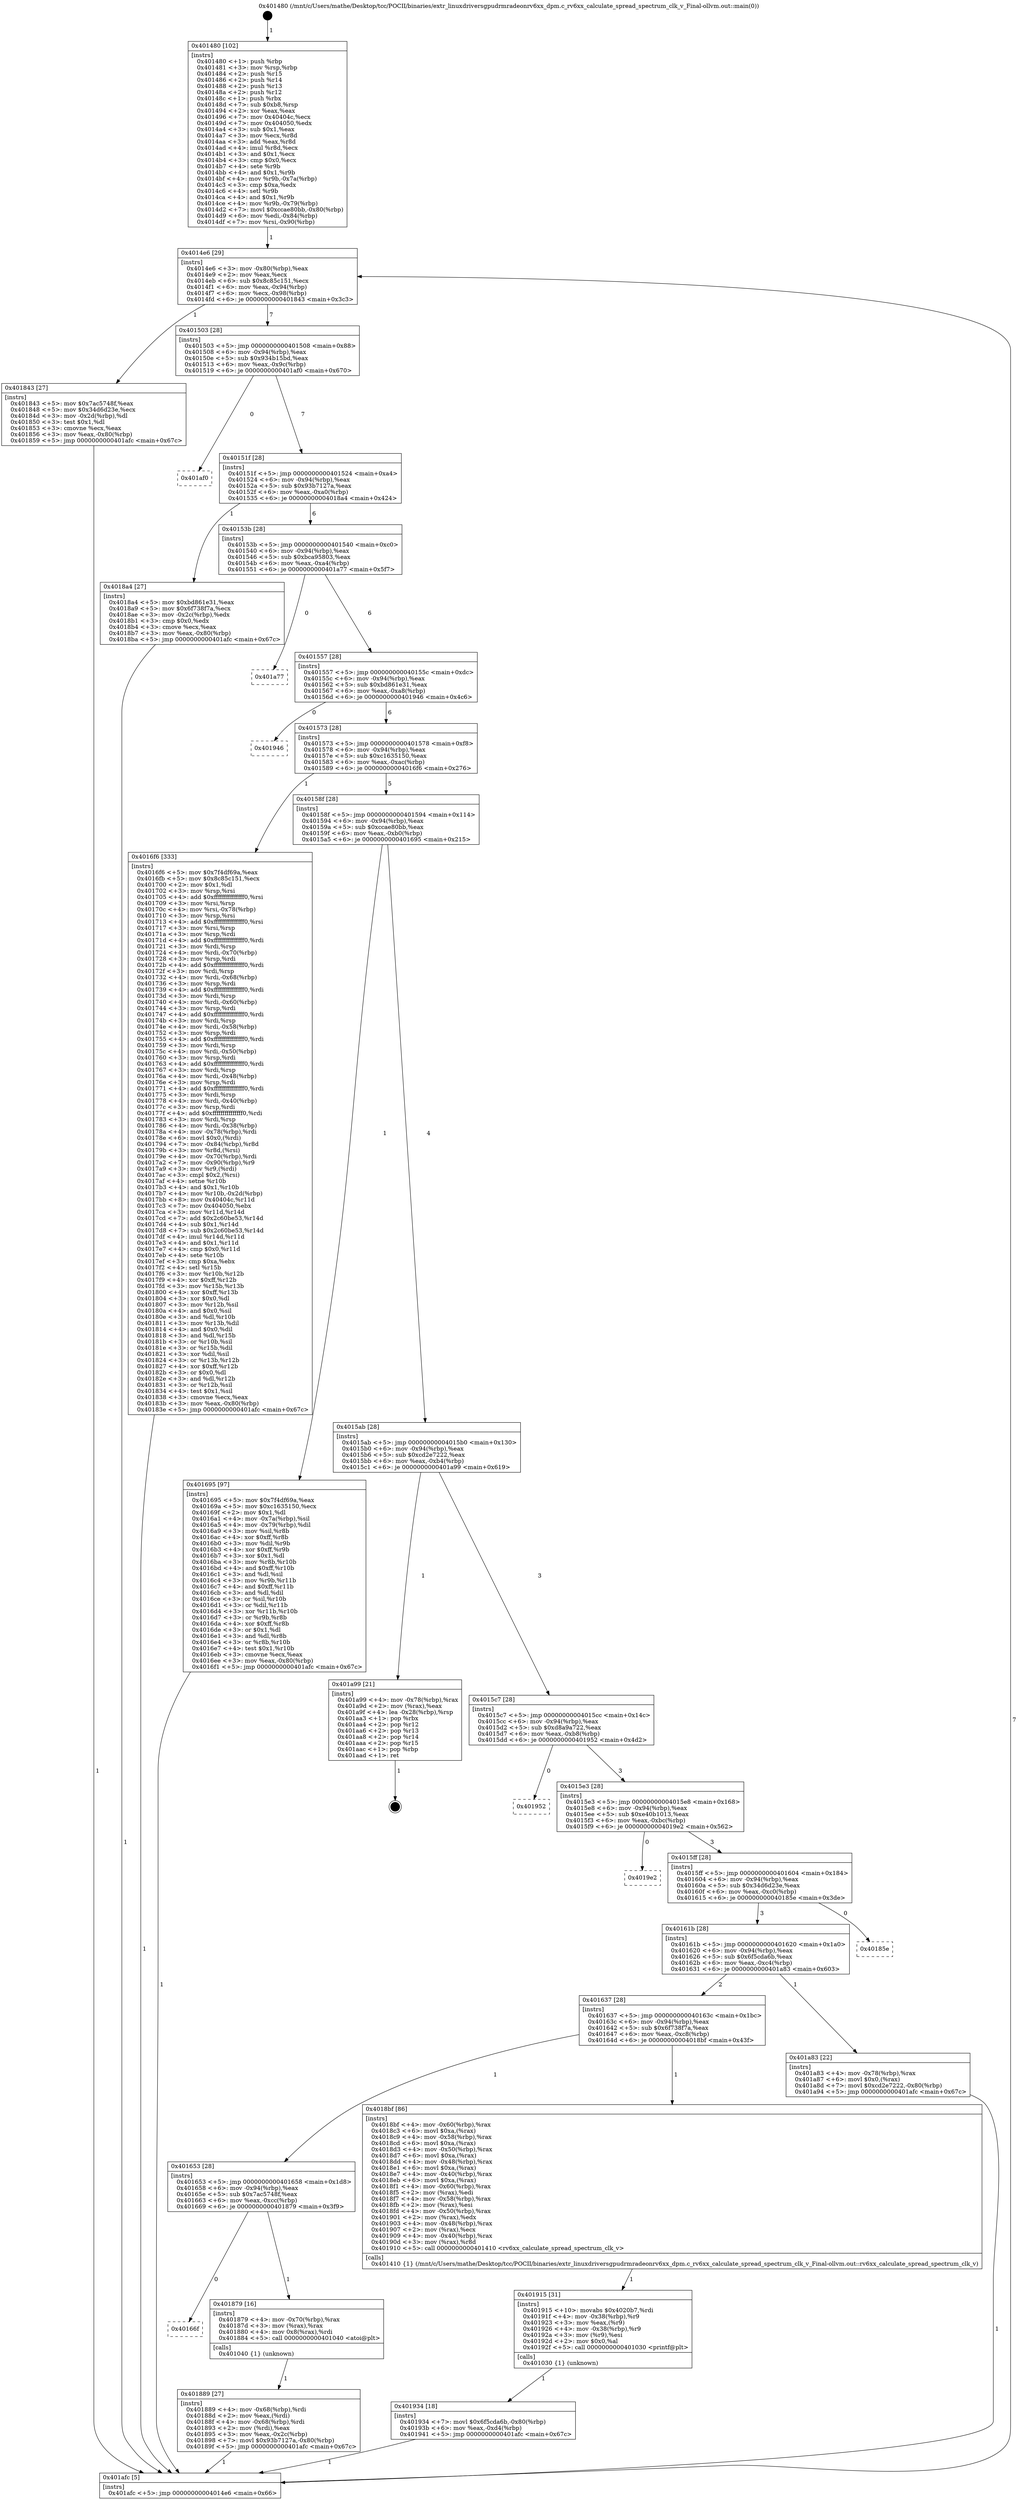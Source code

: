 digraph "0x401480" {
  label = "0x401480 (/mnt/c/Users/mathe/Desktop/tcc/POCII/binaries/extr_linuxdriversgpudrmradeonrv6xx_dpm.c_rv6xx_calculate_spread_spectrum_clk_v_Final-ollvm.out::main(0))"
  labelloc = "t"
  node[shape=record]

  Entry [label="",width=0.3,height=0.3,shape=circle,fillcolor=black,style=filled]
  "0x4014e6" [label="{
     0x4014e6 [29]\l
     | [instrs]\l
     &nbsp;&nbsp;0x4014e6 \<+3\>: mov -0x80(%rbp),%eax\l
     &nbsp;&nbsp;0x4014e9 \<+2\>: mov %eax,%ecx\l
     &nbsp;&nbsp;0x4014eb \<+6\>: sub $0x8c85c151,%ecx\l
     &nbsp;&nbsp;0x4014f1 \<+6\>: mov %eax,-0x94(%rbp)\l
     &nbsp;&nbsp;0x4014f7 \<+6\>: mov %ecx,-0x98(%rbp)\l
     &nbsp;&nbsp;0x4014fd \<+6\>: je 0000000000401843 \<main+0x3c3\>\l
  }"]
  "0x401843" [label="{
     0x401843 [27]\l
     | [instrs]\l
     &nbsp;&nbsp;0x401843 \<+5\>: mov $0x7ac5748f,%eax\l
     &nbsp;&nbsp;0x401848 \<+5\>: mov $0x34d6d23e,%ecx\l
     &nbsp;&nbsp;0x40184d \<+3\>: mov -0x2d(%rbp),%dl\l
     &nbsp;&nbsp;0x401850 \<+3\>: test $0x1,%dl\l
     &nbsp;&nbsp;0x401853 \<+3\>: cmovne %ecx,%eax\l
     &nbsp;&nbsp;0x401856 \<+3\>: mov %eax,-0x80(%rbp)\l
     &nbsp;&nbsp;0x401859 \<+5\>: jmp 0000000000401afc \<main+0x67c\>\l
  }"]
  "0x401503" [label="{
     0x401503 [28]\l
     | [instrs]\l
     &nbsp;&nbsp;0x401503 \<+5\>: jmp 0000000000401508 \<main+0x88\>\l
     &nbsp;&nbsp;0x401508 \<+6\>: mov -0x94(%rbp),%eax\l
     &nbsp;&nbsp;0x40150e \<+5\>: sub $0x934b15bd,%eax\l
     &nbsp;&nbsp;0x401513 \<+6\>: mov %eax,-0x9c(%rbp)\l
     &nbsp;&nbsp;0x401519 \<+6\>: je 0000000000401af0 \<main+0x670\>\l
  }"]
  Exit [label="",width=0.3,height=0.3,shape=circle,fillcolor=black,style=filled,peripheries=2]
  "0x401af0" [label="{
     0x401af0\l
  }", style=dashed]
  "0x40151f" [label="{
     0x40151f [28]\l
     | [instrs]\l
     &nbsp;&nbsp;0x40151f \<+5\>: jmp 0000000000401524 \<main+0xa4\>\l
     &nbsp;&nbsp;0x401524 \<+6\>: mov -0x94(%rbp),%eax\l
     &nbsp;&nbsp;0x40152a \<+5\>: sub $0x93b7127a,%eax\l
     &nbsp;&nbsp;0x40152f \<+6\>: mov %eax,-0xa0(%rbp)\l
     &nbsp;&nbsp;0x401535 \<+6\>: je 00000000004018a4 \<main+0x424\>\l
  }"]
  "0x401934" [label="{
     0x401934 [18]\l
     | [instrs]\l
     &nbsp;&nbsp;0x401934 \<+7\>: movl $0x6f5cda6b,-0x80(%rbp)\l
     &nbsp;&nbsp;0x40193b \<+6\>: mov %eax,-0xd4(%rbp)\l
     &nbsp;&nbsp;0x401941 \<+5\>: jmp 0000000000401afc \<main+0x67c\>\l
  }"]
  "0x4018a4" [label="{
     0x4018a4 [27]\l
     | [instrs]\l
     &nbsp;&nbsp;0x4018a4 \<+5\>: mov $0xbd861e31,%eax\l
     &nbsp;&nbsp;0x4018a9 \<+5\>: mov $0x6f738f7a,%ecx\l
     &nbsp;&nbsp;0x4018ae \<+3\>: mov -0x2c(%rbp),%edx\l
     &nbsp;&nbsp;0x4018b1 \<+3\>: cmp $0x0,%edx\l
     &nbsp;&nbsp;0x4018b4 \<+3\>: cmove %ecx,%eax\l
     &nbsp;&nbsp;0x4018b7 \<+3\>: mov %eax,-0x80(%rbp)\l
     &nbsp;&nbsp;0x4018ba \<+5\>: jmp 0000000000401afc \<main+0x67c\>\l
  }"]
  "0x40153b" [label="{
     0x40153b [28]\l
     | [instrs]\l
     &nbsp;&nbsp;0x40153b \<+5\>: jmp 0000000000401540 \<main+0xc0\>\l
     &nbsp;&nbsp;0x401540 \<+6\>: mov -0x94(%rbp),%eax\l
     &nbsp;&nbsp;0x401546 \<+5\>: sub $0xbca95803,%eax\l
     &nbsp;&nbsp;0x40154b \<+6\>: mov %eax,-0xa4(%rbp)\l
     &nbsp;&nbsp;0x401551 \<+6\>: je 0000000000401a77 \<main+0x5f7\>\l
  }"]
  "0x401915" [label="{
     0x401915 [31]\l
     | [instrs]\l
     &nbsp;&nbsp;0x401915 \<+10\>: movabs $0x4020b7,%rdi\l
     &nbsp;&nbsp;0x40191f \<+4\>: mov -0x38(%rbp),%r9\l
     &nbsp;&nbsp;0x401923 \<+3\>: mov %eax,(%r9)\l
     &nbsp;&nbsp;0x401926 \<+4\>: mov -0x38(%rbp),%r9\l
     &nbsp;&nbsp;0x40192a \<+3\>: mov (%r9),%esi\l
     &nbsp;&nbsp;0x40192d \<+2\>: mov $0x0,%al\l
     &nbsp;&nbsp;0x40192f \<+5\>: call 0000000000401030 \<printf@plt\>\l
     | [calls]\l
     &nbsp;&nbsp;0x401030 \{1\} (unknown)\l
  }"]
  "0x401a77" [label="{
     0x401a77\l
  }", style=dashed]
  "0x401557" [label="{
     0x401557 [28]\l
     | [instrs]\l
     &nbsp;&nbsp;0x401557 \<+5\>: jmp 000000000040155c \<main+0xdc\>\l
     &nbsp;&nbsp;0x40155c \<+6\>: mov -0x94(%rbp),%eax\l
     &nbsp;&nbsp;0x401562 \<+5\>: sub $0xbd861e31,%eax\l
     &nbsp;&nbsp;0x401567 \<+6\>: mov %eax,-0xa8(%rbp)\l
     &nbsp;&nbsp;0x40156d \<+6\>: je 0000000000401946 \<main+0x4c6\>\l
  }"]
  "0x401889" [label="{
     0x401889 [27]\l
     | [instrs]\l
     &nbsp;&nbsp;0x401889 \<+4\>: mov -0x68(%rbp),%rdi\l
     &nbsp;&nbsp;0x40188d \<+2\>: mov %eax,(%rdi)\l
     &nbsp;&nbsp;0x40188f \<+4\>: mov -0x68(%rbp),%rdi\l
     &nbsp;&nbsp;0x401893 \<+2\>: mov (%rdi),%eax\l
     &nbsp;&nbsp;0x401895 \<+3\>: mov %eax,-0x2c(%rbp)\l
     &nbsp;&nbsp;0x401898 \<+7\>: movl $0x93b7127a,-0x80(%rbp)\l
     &nbsp;&nbsp;0x40189f \<+5\>: jmp 0000000000401afc \<main+0x67c\>\l
  }"]
  "0x401946" [label="{
     0x401946\l
  }", style=dashed]
  "0x401573" [label="{
     0x401573 [28]\l
     | [instrs]\l
     &nbsp;&nbsp;0x401573 \<+5\>: jmp 0000000000401578 \<main+0xf8\>\l
     &nbsp;&nbsp;0x401578 \<+6\>: mov -0x94(%rbp),%eax\l
     &nbsp;&nbsp;0x40157e \<+5\>: sub $0xc1635150,%eax\l
     &nbsp;&nbsp;0x401583 \<+6\>: mov %eax,-0xac(%rbp)\l
     &nbsp;&nbsp;0x401589 \<+6\>: je 00000000004016f6 \<main+0x276\>\l
  }"]
  "0x40166f" [label="{
     0x40166f\l
  }", style=dashed]
  "0x4016f6" [label="{
     0x4016f6 [333]\l
     | [instrs]\l
     &nbsp;&nbsp;0x4016f6 \<+5\>: mov $0x7f4df69a,%eax\l
     &nbsp;&nbsp;0x4016fb \<+5\>: mov $0x8c85c151,%ecx\l
     &nbsp;&nbsp;0x401700 \<+2\>: mov $0x1,%dl\l
     &nbsp;&nbsp;0x401702 \<+3\>: mov %rsp,%rsi\l
     &nbsp;&nbsp;0x401705 \<+4\>: add $0xfffffffffffffff0,%rsi\l
     &nbsp;&nbsp;0x401709 \<+3\>: mov %rsi,%rsp\l
     &nbsp;&nbsp;0x40170c \<+4\>: mov %rsi,-0x78(%rbp)\l
     &nbsp;&nbsp;0x401710 \<+3\>: mov %rsp,%rsi\l
     &nbsp;&nbsp;0x401713 \<+4\>: add $0xfffffffffffffff0,%rsi\l
     &nbsp;&nbsp;0x401717 \<+3\>: mov %rsi,%rsp\l
     &nbsp;&nbsp;0x40171a \<+3\>: mov %rsp,%rdi\l
     &nbsp;&nbsp;0x40171d \<+4\>: add $0xfffffffffffffff0,%rdi\l
     &nbsp;&nbsp;0x401721 \<+3\>: mov %rdi,%rsp\l
     &nbsp;&nbsp;0x401724 \<+4\>: mov %rdi,-0x70(%rbp)\l
     &nbsp;&nbsp;0x401728 \<+3\>: mov %rsp,%rdi\l
     &nbsp;&nbsp;0x40172b \<+4\>: add $0xfffffffffffffff0,%rdi\l
     &nbsp;&nbsp;0x40172f \<+3\>: mov %rdi,%rsp\l
     &nbsp;&nbsp;0x401732 \<+4\>: mov %rdi,-0x68(%rbp)\l
     &nbsp;&nbsp;0x401736 \<+3\>: mov %rsp,%rdi\l
     &nbsp;&nbsp;0x401739 \<+4\>: add $0xfffffffffffffff0,%rdi\l
     &nbsp;&nbsp;0x40173d \<+3\>: mov %rdi,%rsp\l
     &nbsp;&nbsp;0x401740 \<+4\>: mov %rdi,-0x60(%rbp)\l
     &nbsp;&nbsp;0x401744 \<+3\>: mov %rsp,%rdi\l
     &nbsp;&nbsp;0x401747 \<+4\>: add $0xfffffffffffffff0,%rdi\l
     &nbsp;&nbsp;0x40174b \<+3\>: mov %rdi,%rsp\l
     &nbsp;&nbsp;0x40174e \<+4\>: mov %rdi,-0x58(%rbp)\l
     &nbsp;&nbsp;0x401752 \<+3\>: mov %rsp,%rdi\l
     &nbsp;&nbsp;0x401755 \<+4\>: add $0xfffffffffffffff0,%rdi\l
     &nbsp;&nbsp;0x401759 \<+3\>: mov %rdi,%rsp\l
     &nbsp;&nbsp;0x40175c \<+4\>: mov %rdi,-0x50(%rbp)\l
     &nbsp;&nbsp;0x401760 \<+3\>: mov %rsp,%rdi\l
     &nbsp;&nbsp;0x401763 \<+4\>: add $0xfffffffffffffff0,%rdi\l
     &nbsp;&nbsp;0x401767 \<+3\>: mov %rdi,%rsp\l
     &nbsp;&nbsp;0x40176a \<+4\>: mov %rdi,-0x48(%rbp)\l
     &nbsp;&nbsp;0x40176e \<+3\>: mov %rsp,%rdi\l
     &nbsp;&nbsp;0x401771 \<+4\>: add $0xfffffffffffffff0,%rdi\l
     &nbsp;&nbsp;0x401775 \<+3\>: mov %rdi,%rsp\l
     &nbsp;&nbsp;0x401778 \<+4\>: mov %rdi,-0x40(%rbp)\l
     &nbsp;&nbsp;0x40177c \<+3\>: mov %rsp,%rdi\l
     &nbsp;&nbsp;0x40177f \<+4\>: add $0xfffffffffffffff0,%rdi\l
     &nbsp;&nbsp;0x401783 \<+3\>: mov %rdi,%rsp\l
     &nbsp;&nbsp;0x401786 \<+4\>: mov %rdi,-0x38(%rbp)\l
     &nbsp;&nbsp;0x40178a \<+4\>: mov -0x78(%rbp),%rdi\l
     &nbsp;&nbsp;0x40178e \<+6\>: movl $0x0,(%rdi)\l
     &nbsp;&nbsp;0x401794 \<+7\>: mov -0x84(%rbp),%r8d\l
     &nbsp;&nbsp;0x40179b \<+3\>: mov %r8d,(%rsi)\l
     &nbsp;&nbsp;0x40179e \<+4\>: mov -0x70(%rbp),%rdi\l
     &nbsp;&nbsp;0x4017a2 \<+7\>: mov -0x90(%rbp),%r9\l
     &nbsp;&nbsp;0x4017a9 \<+3\>: mov %r9,(%rdi)\l
     &nbsp;&nbsp;0x4017ac \<+3\>: cmpl $0x2,(%rsi)\l
     &nbsp;&nbsp;0x4017af \<+4\>: setne %r10b\l
     &nbsp;&nbsp;0x4017b3 \<+4\>: and $0x1,%r10b\l
     &nbsp;&nbsp;0x4017b7 \<+4\>: mov %r10b,-0x2d(%rbp)\l
     &nbsp;&nbsp;0x4017bb \<+8\>: mov 0x40404c,%r11d\l
     &nbsp;&nbsp;0x4017c3 \<+7\>: mov 0x404050,%ebx\l
     &nbsp;&nbsp;0x4017ca \<+3\>: mov %r11d,%r14d\l
     &nbsp;&nbsp;0x4017cd \<+7\>: add $0x2c60be53,%r14d\l
     &nbsp;&nbsp;0x4017d4 \<+4\>: sub $0x1,%r14d\l
     &nbsp;&nbsp;0x4017d8 \<+7\>: sub $0x2c60be53,%r14d\l
     &nbsp;&nbsp;0x4017df \<+4\>: imul %r14d,%r11d\l
     &nbsp;&nbsp;0x4017e3 \<+4\>: and $0x1,%r11d\l
     &nbsp;&nbsp;0x4017e7 \<+4\>: cmp $0x0,%r11d\l
     &nbsp;&nbsp;0x4017eb \<+4\>: sete %r10b\l
     &nbsp;&nbsp;0x4017ef \<+3\>: cmp $0xa,%ebx\l
     &nbsp;&nbsp;0x4017f2 \<+4\>: setl %r15b\l
     &nbsp;&nbsp;0x4017f6 \<+3\>: mov %r10b,%r12b\l
     &nbsp;&nbsp;0x4017f9 \<+4\>: xor $0xff,%r12b\l
     &nbsp;&nbsp;0x4017fd \<+3\>: mov %r15b,%r13b\l
     &nbsp;&nbsp;0x401800 \<+4\>: xor $0xff,%r13b\l
     &nbsp;&nbsp;0x401804 \<+3\>: xor $0x0,%dl\l
     &nbsp;&nbsp;0x401807 \<+3\>: mov %r12b,%sil\l
     &nbsp;&nbsp;0x40180a \<+4\>: and $0x0,%sil\l
     &nbsp;&nbsp;0x40180e \<+3\>: and %dl,%r10b\l
     &nbsp;&nbsp;0x401811 \<+3\>: mov %r13b,%dil\l
     &nbsp;&nbsp;0x401814 \<+4\>: and $0x0,%dil\l
     &nbsp;&nbsp;0x401818 \<+3\>: and %dl,%r15b\l
     &nbsp;&nbsp;0x40181b \<+3\>: or %r10b,%sil\l
     &nbsp;&nbsp;0x40181e \<+3\>: or %r15b,%dil\l
     &nbsp;&nbsp;0x401821 \<+3\>: xor %dil,%sil\l
     &nbsp;&nbsp;0x401824 \<+3\>: or %r13b,%r12b\l
     &nbsp;&nbsp;0x401827 \<+4\>: xor $0xff,%r12b\l
     &nbsp;&nbsp;0x40182b \<+3\>: or $0x0,%dl\l
     &nbsp;&nbsp;0x40182e \<+3\>: and %dl,%r12b\l
     &nbsp;&nbsp;0x401831 \<+3\>: or %r12b,%sil\l
     &nbsp;&nbsp;0x401834 \<+4\>: test $0x1,%sil\l
     &nbsp;&nbsp;0x401838 \<+3\>: cmovne %ecx,%eax\l
     &nbsp;&nbsp;0x40183b \<+3\>: mov %eax,-0x80(%rbp)\l
     &nbsp;&nbsp;0x40183e \<+5\>: jmp 0000000000401afc \<main+0x67c\>\l
  }"]
  "0x40158f" [label="{
     0x40158f [28]\l
     | [instrs]\l
     &nbsp;&nbsp;0x40158f \<+5\>: jmp 0000000000401594 \<main+0x114\>\l
     &nbsp;&nbsp;0x401594 \<+6\>: mov -0x94(%rbp),%eax\l
     &nbsp;&nbsp;0x40159a \<+5\>: sub $0xccae80bb,%eax\l
     &nbsp;&nbsp;0x40159f \<+6\>: mov %eax,-0xb0(%rbp)\l
     &nbsp;&nbsp;0x4015a5 \<+6\>: je 0000000000401695 \<main+0x215\>\l
  }"]
  "0x401879" [label="{
     0x401879 [16]\l
     | [instrs]\l
     &nbsp;&nbsp;0x401879 \<+4\>: mov -0x70(%rbp),%rax\l
     &nbsp;&nbsp;0x40187d \<+3\>: mov (%rax),%rax\l
     &nbsp;&nbsp;0x401880 \<+4\>: mov 0x8(%rax),%rdi\l
     &nbsp;&nbsp;0x401884 \<+5\>: call 0000000000401040 \<atoi@plt\>\l
     | [calls]\l
     &nbsp;&nbsp;0x401040 \{1\} (unknown)\l
  }"]
  "0x401695" [label="{
     0x401695 [97]\l
     | [instrs]\l
     &nbsp;&nbsp;0x401695 \<+5\>: mov $0x7f4df69a,%eax\l
     &nbsp;&nbsp;0x40169a \<+5\>: mov $0xc1635150,%ecx\l
     &nbsp;&nbsp;0x40169f \<+2\>: mov $0x1,%dl\l
     &nbsp;&nbsp;0x4016a1 \<+4\>: mov -0x7a(%rbp),%sil\l
     &nbsp;&nbsp;0x4016a5 \<+4\>: mov -0x79(%rbp),%dil\l
     &nbsp;&nbsp;0x4016a9 \<+3\>: mov %sil,%r8b\l
     &nbsp;&nbsp;0x4016ac \<+4\>: xor $0xff,%r8b\l
     &nbsp;&nbsp;0x4016b0 \<+3\>: mov %dil,%r9b\l
     &nbsp;&nbsp;0x4016b3 \<+4\>: xor $0xff,%r9b\l
     &nbsp;&nbsp;0x4016b7 \<+3\>: xor $0x1,%dl\l
     &nbsp;&nbsp;0x4016ba \<+3\>: mov %r8b,%r10b\l
     &nbsp;&nbsp;0x4016bd \<+4\>: and $0xff,%r10b\l
     &nbsp;&nbsp;0x4016c1 \<+3\>: and %dl,%sil\l
     &nbsp;&nbsp;0x4016c4 \<+3\>: mov %r9b,%r11b\l
     &nbsp;&nbsp;0x4016c7 \<+4\>: and $0xff,%r11b\l
     &nbsp;&nbsp;0x4016cb \<+3\>: and %dl,%dil\l
     &nbsp;&nbsp;0x4016ce \<+3\>: or %sil,%r10b\l
     &nbsp;&nbsp;0x4016d1 \<+3\>: or %dil,%r11b\l
     &nbsp;&nbsp;0x4016d4 \<+3\>: xor %r11b,%r10b\l
     &nbsp;&nbsp;0x4016d7 \<+3\>: or %r9b,%r8b\l
     &nbsp;&nbsp;0x4016da \<+4\>: xor $0xff,%r8b\l
     &nbsp;&nbsp;0x4016de \<+3\>: or $0x1,%dl\l
     &nbsp;&nbsp;0x4016e1 \<+3\>: and %dl,%r8b\l
     &nbsp;&nbsp;0x4016e4 \<+3\>: or %r8b,%r10b\l
     &nbsp;&nbsp;0x4016e7 \<+4\>: test $0x1,%r10b\l
     &nbsp;&nbsp;0x4016eb \<+3\>: cmovne %ecx,%eax\l
     &nbsp;&nbsp;0x4016ee \<+3\>: mov %eax,-0x80(%rbp)\l
     &nbsp;&nbsp;0x4016f1 \<+5\>: jmp 0000000000401afc \<main+0x67c\>\l
  }"]
  "0x4015ab" [label="{
     0x4015ab [28]\l
     | [instrs]\l
     &nbsp;&nbsp;0x4015ab \<+5\>: jmp 00000000004015b0 \<main+0x130\>\l
     &nbsp;&nbsp;0x4015b0 \<+6\>: mov -0x94(%rbp),%eax\l
     &nbsp;&nbsp;0x4015b6 \<+5\>: sub $0xcd2e7222,%eax\l
     &nbsp;&nbsp;0x4015bb \<+6\>: mov %eax,-0xb4(%rbp)\l
     &nbsp;&nbsp;0x4015c1 \<+6\>: je 0000000000401a99 \<main+0x619\>\l
  }"]
  "0x401afc" [label="{
     0x401afc [5]\l
     | [instrs]\l
     &nbsp;&nbsp;0x401afc \<+5\>: jmp 00000000004014e6 \<main+0x66\>\l
  }"]
  "0x401480" [label="{
     0x401480 [102]\l
     | [instrs]\l
     &nbsp;&nbsp;0x401480 \<+1\>: push %rbp\l
     &nbsp;&nbsp;0x401481 \<+3\>: mov %rsp,%rbp\l
     &nbsp;&nbsp;0x401484 \<+2\>: push %r15\l
     &nbsp;&nbsp;0x401486 \<+2\>: push %r14\l
     &nbsp;&nbsp;0x401488 \<+2\>: push %r13\l
     &nbsp;&nbsp;0x40148a \<+2\>: push %r12\l
     &nbsp;&nbsp;0x40148c \<+1\>: push %rbx\l
     &nbsp;&nbsp;0x40148d \<+7\>: sub $0xb8,%rsp\l
     &nbsp;&nbsp;0x401494 \<+2\>: xor %eax,%eax\l
     &nbsp;&nbsp;0x401496 \<+7\>: mov 0x40404c,%ecx\l
     &nbsp;&nbsp;0x40149d \<+7\>: mov 0x404050,%edx\l
     &nbsp;&nbsp;0x4014a4 \<+3\>: sub $0x1,%eax\l
     &nbsp;&nbsp;0x4014a7 \<+3\>: mov %ecx,%r8d\l
     &nbsp;&nbsp;0x4014aa \<+3\>: add %eax,%r8d\l
     &nbsp;&nbsp;0x4014ad \<+4\>: imul %r8d,%ecx\l
     &nbsp;&nbsp;0x4014b1 \<+3\>: and $0x1,%ecx\l
     &nbsp;&nbsp;0x4014b4 \<+3\>: cmp $0x0,%ecx\l
     &nbsp;&nbsp;0x4014b7 \<+4\>: sete %r9b\l
     &nbsp;&nbsp;0x4014bb \<+4\>: and $0x1,%r9b\l
     &nbsp;&nbsp;0x4014bf \<+4\>: mov %r9b,-0x7a(%rbp)\l
     &nbsp;&nbsp;0x4014c3 \<+3\>: cmp $0xa,%edx\l
     &nbsp;&nbsp;0x4014c6 \<+4\>: setl %r9b\l
     &nbsp;&nbsp;0x4014ca \<+4\>: and $0x1,%r9b\l
     &nbsp;&nbsp;0x4014ce \<+4\>: mov %r9b,-0x79(%rbp)\l
     &nbsp;&nbsp;0x4014d2 \<+7\>: movl $0xccae80bb,-0x80(%rbp)\l
     &nbsp;&nbsp;0x4014d9 \<+6\>: mov %edi,-0x84(%rbp)\l
     &nbsp;&nbsp;0x4014df \<+7\>: mov %rsi,-0x90(%rbp)\l
  }"]
  "0x401653" [label="{
     0x401653 [28]\l
     | [instrs]\l
     &nbsp;&nbsp;0x401653 \<+5\>: jmp 0000000000401658 \<main+0x1d8\>\l
     &nbsp;&nbsp;0x401658 \<+6\>: mov -0x94(%rbp),%eax\l
     &nbsp;&nbsp;0x40165e \<+5\>: sub $0x7ac5748f,%eax\l
     &nbsp;&nbsp;0x401663 \<+6\>: mov %eax,-0xcc(%rbp)\l
     &nbsp;&nbsp;0x401669 \<+6\>: je 0000000000401879 \<main+0x3f9\>\l
  }"]
  "0x4018bf" [label="{
     0x4018bf [86]\l
     | [instrs]\l
     &nbsp;&nbsp;0x4018bf \<+4\>: mov -0x60(%rbp),%rax\l
     &nbsp;&nbsp;0x4018c3 \<+6\>: movl $0xa,(%rax)\l
     &nbsp;&nbsp;0x4018c9 \<+4\>: mov -0x58(%rbp),%rax\l
     &nbsp;&nbsp;0x4018cd \<+6\>: movl $0xa,(%rax)\l
     &nbsp;&nbsp;0x4018d3 \<+4\>: mov -0x50(%rbp),%rax\l
     &nbsp;&nbsp;0x4018d7 \<+6\>: movl $0xa,(%rax)\l
     &nbsp;&nbsp;0x4018dd \<+4\>: mov -0x48(%rbp),%rax\l
     &nbsp;&nbsp;0x4018e1 \<+6\>: movl $0xa,(%rax)\l
     &nbsp;&nbsp;0x4018e7 \<+4\>: mov -0x40(%rbp),%rax\l
     &nbsp;&nbsp;0x4018eb \<+6\>: movl $0xa,(%rax)\l
     &nbsp;&nbsp;0x4018f1 \<+4\>: mov -0x60(%rbp),%rax\l
     &nbsp;&nbsp;0x4018f5 \<+2\>: mov (%rax),%edi\l
     &nbsp;&nbsp;0x4018f7 \<+4\>: mov -0x58(%rbp),%rax\l
     &nbsp;&nbsp;0x4018fb \<+2\>: mov (%rax),%esi\l
     &nbsp;&nbsp;0x4018fd \<+4\>: mov -0x50(%rbp),%rax\l
     &nbsp;&nbsp;0x401901 \<+2\>: mov (%rax),%edx\l
     &nbsp;&nbsp;0x401903 \<+4\>: mov -0x48(%rbp),%rax\l
     &nbsp;&nbsp;0x401907 \<+2\>: mov (%rax),%ecx\l
     &nbsp;&nbsp;0x401909 \<+4\>: mov -0x40(%rbp),%rax\l
     &nbsp;&nbsp;0x40190d \<+3\>: mov (%rax),%r8d\l
     &nbsp;&nbsp;0x401910 \<+5\>: call 0000000000401410 \<rv6xx_calculate_spread_spectrum_clk_v\>\l
     | [calls]\l
     &nbsp;&nbsp;0x401410 \{1\} (/mnt/c/Users/mathe/Desktop/tcc/POCII/binaries/extr_linuxdriversgpudrmradeonrv6xx_dpm.c_rv6xx_calculate_spread_spectrum_clk_v_Final-ollvm.out::rv6xx_calculate_spread_spectrum_clk_v)\l
  }"]
  "0x401a99" [label="{
     0x401a99 [21]\l
     | [instrs]\l
     &nbsp;&nbsp;0x401a99 \<+4\>: mov -0x78(%rbp),%rax\l
     &nbsp;&nbsp;0x401a9d \<+2\>: mov (%rax),%eax\l
     &nbsp;&nbsp;0x401a9f \<+4\>: lea -0x28(%rbp),%rsp\l
     &nbsp;&nbsp;0x401aa3 \<+1\>: pop %rbx\l
     &nbsp;&nbsp;0x401aa4 \<+2\>: pop %r12\l
     &nbsp;&nbsp;0x401aa6 \<+2\>: pop %r13\l
     &nbsp;&nbsp;0x401aa8 \<+2\>: pop %r14\l
     &nbsp;&nbsp;0x401aaa \<+2\>: pop %r15\l
     &nbsp;&nbsp;0x401aac \<+1\>: pop %rbp\l
     &nbsp;&nbsp;0x401aad \<+1\>: ret\l
  }"]
  "0x4015c7" [label="{
     0x4015c7 [28]\l
     | [instrs]\l
     &nbsp;&nbsp;0x4015c7 \<+5\>: jmp 00000000004015cc \<main+0x14c\>\l
     &nbsp;&nbsp;0x4015cc \<+6\>: mov -0x94(%rbp),%eax\l
     &nbsp;&nbsp;0x4015d2 \<+5\>: sub $0xd8a9a722,%eax\l
     &nbsp;&nbsp;0x4015d7 \<+6\>: mov %eax,-0xb8(%rbp)\l
     &nbsp;&nbsp;0x4015dd \<+6\>: je 0000000000401952 \<main+0x4d2\>\l
  }"]
  "0x401637" [label="{
     0x401637 [28]\l
     | [instrs]\l
     &nbsp;&nbsp;0x401637 \<+5\>: jmp 000000000040163c \<main+0x1bc\>\l
     &nbsp;&nbsp;0x40163c \<+6\>: mov -0x94(%rbp),%eax\l
     &nbsp;&nbsp;0x401642 \<+5\>: sub $0x6f738f7a,%eax\l
     &nbsp;&nbsp;0x401647 \<+6\>: mov %eax,-0xc8(%rbp)\l
     &nbsp;&nbsp;0x40164d \<+6\>: je 00000000004018bf \<main+0x43f\>\l
  }"]
  "0x401952" [label="{
     0x401952\l
  }", style=dashed]
  "0x4015e3" [label="{
     0x4015e3 [28]\l
     | [instrs]\l
     &nbsp;&nbsp;0x4015e3 \<+5\>: jmp 00000000004015e8 \<main+0x168\>\l
     &nbsp;&nbsp;0x4015e8 \<+6\>: mov -0x94(%rbp),%eax\l
     &nbsp;&nbsp;0x4015ee \<+5\>: sub $0xe40b1013,%eax\l
     &nbsp;&nbsp;0x4015f3 \<+6\>: mov %eax,-0xbc(%rbp)\l
     &nbsp;&nbsp;0x4015f9 \<+6\>: je 00000000004019e2 \<main+0x562\>\l
  }"]
  "0x401a83" [label="{
     0x401a83 [22]\l
     | [instrs]\l
     &nbsp;&nbsp;0x401a83 \<+4\>: mov -0x78(%rbp),%rax\l
     &nbsp;&nbsp;0x401a87 \<+6\>: movl $0x0,(%rax)\l
     &nbsp;&nbsp;0x401a8d \<+7\>: movl $0xcd2e7222,-0x80(%rbp)\l
     &nbsp;&nbsp;0x401a94 \<+5\>: jmp 0000000000401afc \<main+0x67c\>\l
  }"]
  "0x4019e2" [label="{
     0x4019e2\l
  }", style=dashed]
  "0x4015ff" [label="{
     0x4015ff [28]\l
     | [instrs]\l
     &nbsp;&nbsp;0x4015ff \<+5\>: jmp 0000000000401604 \<main+0x184\>\l
     &nbsp;&nbsp;0x401604 \<+6\>: mov -0x94(%rbp),%eax\l
     &nbsp;&nbsp;0x40160a \<+5\>: sub $0x34d6d23e,%eax\l
     &nbsp;&nbsp;0x40160f \<+6\>: mov %eax,-0xc0(%rbp)\l
     &nbsp;&nbsp;0x401615 \<+6\>: je 000000000040185e \<main+0x3de\>\l
  }"]
  "0x40161b" [label="{
     0x40161b [28]\l
     | [instrs]\l
     &nbsp;&nbsp;0x40161b \<+5\>: jmp 0000000000401620 \<main+0x1a0\>\l
     &nbsp;&nbsp;0x401620 \<+6\>: mov -0x94(%rbp),%eax\l
     &nbsp;&nbsp;0x401626 \<+5\>: sub $0x6f5cda6b,%eax\l
     &nbsp;&nbsp;0x40162b \<+6\>: mov %eax,-0xc4(%rbp)\l
     &nbsp;&nbsp;0x401631 \<+6\>: je 0000000000401a83 \<main+0x603\>\l
  }"]
  "0x40185e" [label="{
     0x40185e\l
  }", style=dashed]
  Entry -> "0x401480" [label=" 1"]
  "0x4014e6" -> "0x401843" [label=" 1"]
  "0x4014e6" -> "0x401503" [label=" 7"]
  "0x401a99" -> Exit [label=" 1"]
  "0x401503" -> "0x401af0" [label=" 0"]
  "0x401503" -> "0x40151f" [label=" 7"]
  "0x401a83" -> "0x401afc" [label=" 1"]
  "0x40151f" -> "0x4018a4" [label=" 1"]
  "0x40151f" -> "0x40153b" [label=" 6"]
  "0x401934" -> "0x401afc" [label=" 1"]
  "0x40153b" -> "0x401a77" [label=" 0"]
  "0x40153b" -> "0x401557" [label=" 6"]
  "0x401915" -> "0x401934" [label=" 1"]
  "0x401557" -> "0x401946" [label=" 0"]
  "0x401557" -> "0x401573" [label=" 6"]
  "0x4018bf" -> "0x401915" [label=" 1"]
  "0x401573" -> "0x4016f6" [label=" 1"]
  "0x401573" -> "0x40158f" [label=" 5"]
  "0x4018a4" -> "0x401afc" [label=" 1"]
  "0x40158f" -> "0x401695" [label=" 1"]
  "0x40158f" -> "0x4015ab" [label=" 4"]
  "0x401695" -> "0x401afc" [label=" 1"]
  "0x401480" -> "0x4014e6" [label=" 1"]
  "0x401afc" -> "0x4014e6" [label=" 7"]
  "0x401889" -> "0x401afc" [label=" 1"]
  "0x4016f6" -> "0x401afc" [label=" 1"]
  "0x401843" -> "0x401afc" [label=" 1"]
  "0x401653" -> "0x40166f" [label=" 0"]
  "0x4015ab" -> "0x401a99" [label=" 1"]
  "0x4015ab" -> "0x4015c7" [label=" 3"]
  "0x401653" -> "0x401879" [label=" 1"]
  "0x4015c7" -> "0x401952" [label=" 0"]
  "0x4015c7" -> "0x4015e3" [label=" 3"]
  "0x401637" -> "0x401653" [label=" 1"]
  "0x4015e3" -> "0x4019e2" [label=" 0"]
  "0x4015e3" -> "0x4015ff" [label=" 3"]
  "0x401637" -> "0x4018bf" [label=" 1"]
  "0x4015ff" -> "0x40185e" [label=" 0"]
  "0x4015ff" -> "0x40161b" [label=" 3"]
  "0x401879" -> "0x401889" [label=" 1"]
  "0x40161b" -> "0x401a83" [label=" 1"]
  "0x40161b" -> "0x401637" [label=" 2"]
}
